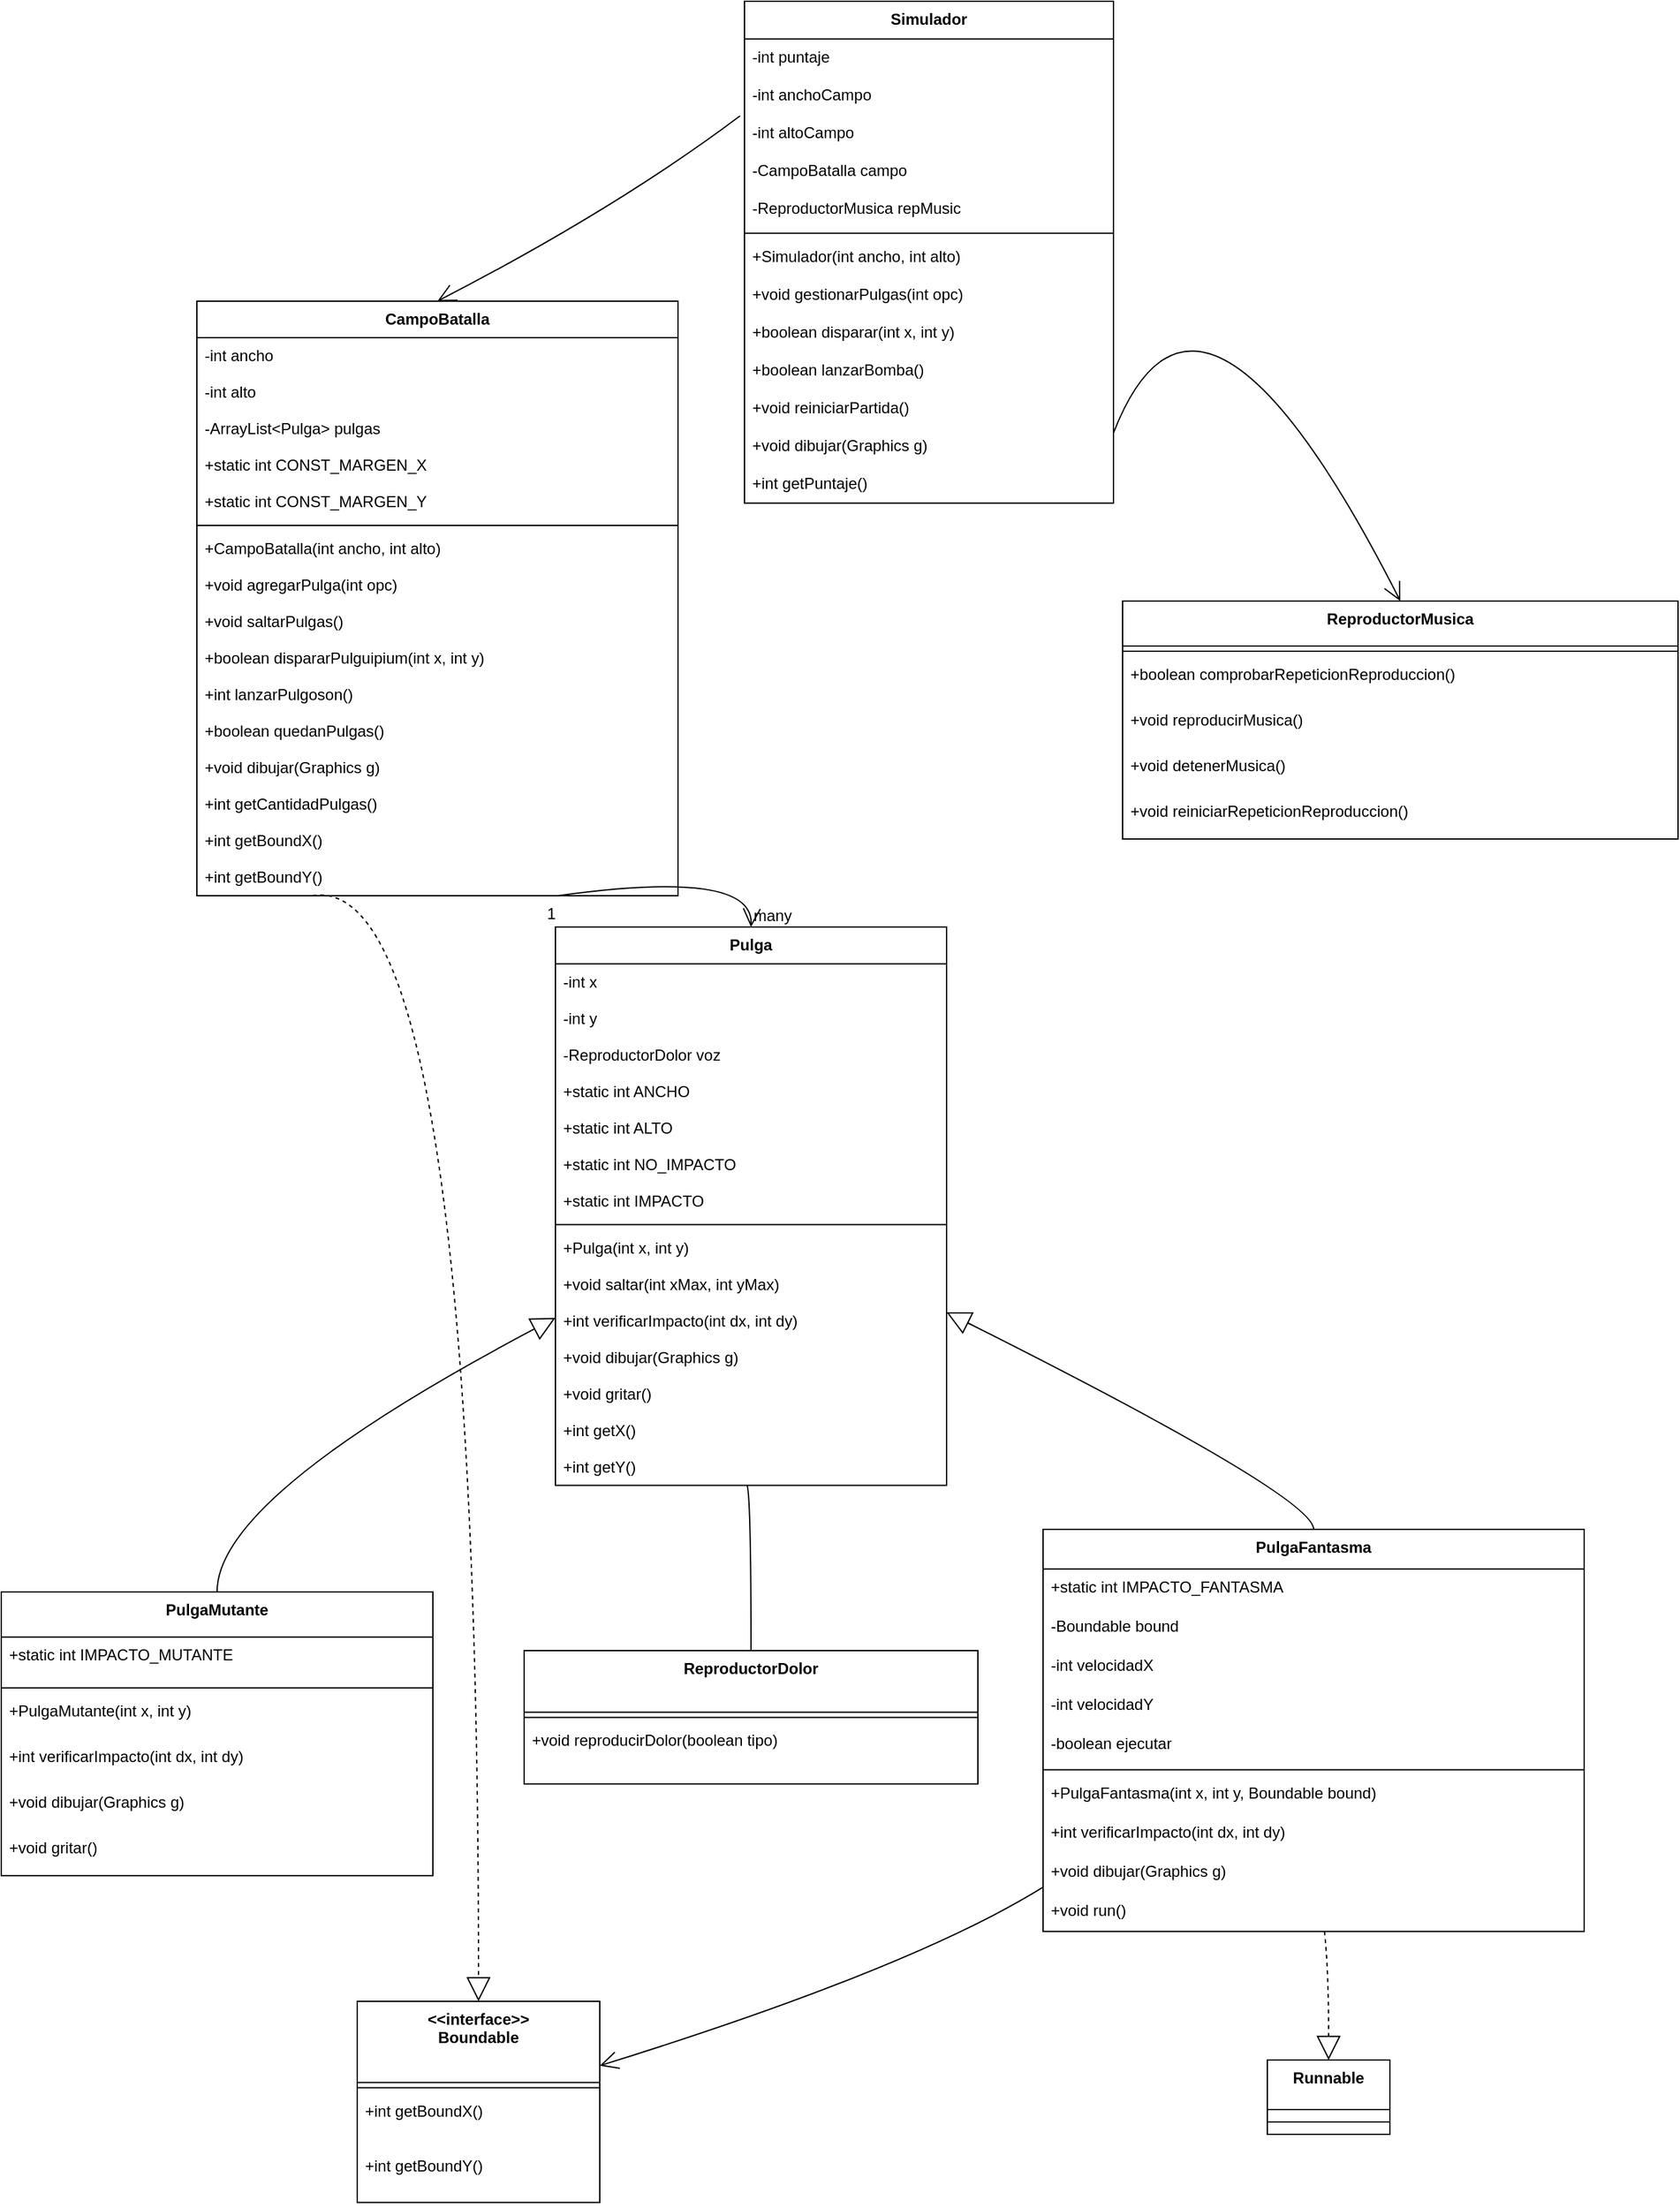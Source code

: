 <mxfile version="26.2.14">
  <diagram name="Página-1" id="TWB_zopq4VFuq0G7hh2m">
    <mxGraphModel dx="1842" dy="793" grid="1" gridSize="10" guides="1" tooltips="1" connect="1" arrows="1" fold="1" page="1" pageScale="1" pageWidth="827" pageHeight="1169" math="0" shadow="0">
      <root>
        <mxCell id="0" />
        <mxCell id="1" parent="0" />
        <mxCell id="0s2YtGOZ6xPDURW5VYJ3-1" value="&lt;&lt;interface&gt;&gt;&#xa;Boundable" style="swimlane;fontStyle=1;align=center;verticalAlign=top;childLayout=stackLayout;horizontal=1;startSize=62.25;horizontalStack=0;resizeParent=1;resizeParentMax=0;resizeLast=0;collapsible=0;marginBottom=0;" parent="1" vertex="1">
          <mxGeometry x="293" y="2464" width="186" height="154.25" as="geometry" />
        </mxCell>
        <mxCell id="0s2YtGOZ6xPDURW5VYJ3-2" style="line;strokeWidth=1;fillColor=none;align=left;verticalAlign=middle;spacingTop=-1;spacingLeft=3;spacingRight=3;rotatable=0;labelPosition=right;points=[];portConstraint=eastwest;strokeColor=inherit;" parent="0s2YtGOZ6xPDURW5VYJ3-1" vertex="1">
          <mxGeometry y="62.25" width="186" height="8" as="geometry" />
        </mxCell>
        <mxCell id="0s2YtGOZ6xPDURW5VYJ3-3" value="+int getBoundX()" style="text;strokeColor=none;fillColor=none;align=left;verticalAlign=top;spacingLeft=4;spacingRight=4;overflow=hidden;rotatable=0;points=[[0,0.5],[1,0.5]];portConstraint=eastwest;" parent="0s2YtGOZ6xPDURW5VYJ3-1" vertex="1">
          <mxGeometry y="70.25" width="186" height="42" as="geometry" />
        </mxCell>
        <mxCell id="0s2YtGOZ6xPDURW5VYJ3-4" value="+int getBoundY()" style="text;strokeColor=none;fillColor=none;align=left;verticalAlign=top;spacingLeft=4;spacingRight=4;overflow=hidden;rotatable=0;points=[[0,0.5],[1,0.5]];portConstraint=eastwest;" parent="0s2YtGOZ6xPDURW5VYJ3-1" vertex="1">
          <mxGeometry y="112.25" width="186" height="42" as="geometry" />
        </mxCell>
        <mxCell id="0s2YtGOZ6xPDURW5VYJ3-5" value="Pulga" style="swimlane;fontStyle=1;align=center;verticalAlign=top;childLayout=stackLayout;horizontal=1;startSize=28.267;horizontalStack=0;resizeParent=1;resizeParentMax=0;resizeLast=0;collapsible=0;marginBottom=0;" parent="1" vertex="1">
          <mxGeometry x="445" y="1640" width="300" height="428.267" as="geometry" />
        </mxCell>
        <mxCell id="0s2YtGOZ6xPDURW5VYJ3-6" value="-int x" style="text;strokeColor=none;fillColor=none;align=left;verticalAlign=top;spacingLeft=4;spacingRight=4;overflow=hidden;rotatable=0;points=[[0,0.5],[1,0.5]];portConstraint=eastwest;" parent="0s2YtGOZ6xPDURW5VYJ3-5" vertex="1">
          <mxGeometry y="28.267" width="300" height="28" as="geometry" />
        </mxCell>
        <mxCell id="0s2YtGOZ6xPDURW5VYJ3-7" value="-int y" style="text;strokeColor=none;fillColor=none;align=left;verticalAlign=top;spacingLeft=4;spacingRight=4;overflow=hidden;rotatable=0;points=[[0,0.5],[1,0.5]];portConstraint=eastwest;" parent="0s2YtGOZ6xPDURW5VYJ3-5" vertex="1">
          <mxGeometry y="56.267" width="300" height="28" as="geometry" />
        </mxCell>
        <mxCell id="0s2YtGOZ6xPDURW5VYJ3-8" value="-ReproductorDolor voz" style="text;strokeColor=none;fillColor=none;align=left;verticalAlign=top;spacingLeft=4;spacingRight=4;overflow=hidden;rotatable=0;points=[[0,0.5],[1,0.5]];portConstraint=eastwest;" parent="0s2YtGOZ6xPDURW5VYJ3-5" vertex="1">
          <mxGeometry y="84.267" width="300" height="28" as="geometry" />
        </mxCell>
        <mxCell id="0s2YtGOZ6xPDURW5VYJ3-9" value="+static int ANCHO" style="text;strokeColor=none;fillColor=none;align=left;verticalAlign=top;spacingLeft=4;spacingRight=4;overflow=hidden;rotatable=0;points=[[0,0.5],[1,0.5]];portConstraint=eastwest;" parent="0s2YtGOZ6xPDURW5VYJ3-5" vertex="1">
          <mxGeometry y="112.267" width="300" height="28" as="geometry" />
        </mxCell>
        <mxCell id="0s2YtGOZ6xPDURW5VYJ3-10" value="+static int ALTO" style="text;strokeColor=none;fillColor=none;align=left;verticalAlign=top;spacingLeft=4;spacingRight=4;overflow=hidden;rotatable=0;points=[[0,0.5],[1,0.5]];portConstraint=eastwest;" parent="0s2YtGOZ6xPDURW5VYJ3-5" vertex="1">
          <mxGeometry y="140.267" width="300" height="28" as="geometry" />
        </mxCell>
        <mxCell id="0s2YtGOZ6xPDURW5VYJ3-11" value="+static int NO_IMPACTO" style="text;strokeColor=none;fillColor=none;align=left;verticalAlign=top;spacingLeft=4;spacingRight=4;overflow=hidden;rotatable=0;points=[[0,0.5],[1,0.5]];portConstraint=eastwest;" parent="0s2YtGOZ6xPDURW5VYJ3-5" vertex="1">
          <mxGeometry y="168.267" width="300" height="28" as="geometry" />
        </mxCell>
        <mxCell id="0s2YtGOZ6xPDURW5VYJ3-12" value="+static int IMPACTO" style="text;strokeColor=none;fillColor=none;align=left;verticalAlign=top;spacingLeft=4;spacingRight=4;overflow=hidden;rotatable=0;points=[[0,0.5],[1,0.5]];portConstraint=eastwest;" parent="0s2YtGOZ6xPDURW5VYJ3-5" vertex="1">
          <mxGeometry y="196.267" width="300" height="28" as="geometry" />
        </mxCell>
        <mxCell id="0s2YtGOZ6xPDURW5VYJ3-13" style="line;strokeWidth=1;fillColor=none;align=left;verticalAlign=middle;spacingTop=-1;spacingLeft=3;spacingRight=3;rotatable=0;labelPosition=right;points=[];portConstraint=eastwest;strokeColor=inherit;" parent="0s2YtGOZ6xPDURW5VYJ3-5" vertex="1">
          <mxGeometry y="224.267" width="300" height="8" as="geometry" />
        </mxCell>
        <mxCell id="0s2YtGOZ6xPDURW5VYJ3-14" value="+Pulga(int x, int y)" style="text;strokeColor=none;fillColor=none;align=left;verticalAlign=top;spacingLeft=4;spacingRight=4;overflow=hidden;rotatable=0;points=[[0,0.5],[1,0.5]];portConstraint=eastwest;" parent="0s2YtGOZ6xPDURW5VYJ3-5" vertex="1">
          <mxGeometry y="232.267" width="300" height="28" as="geometry" />
        </mxCell>
        <mxCell id="0s2YtGOZ6xPDURW5VYJ3-15" value="+void saltar(int xMax, int yMax)" style="text;strokeColor=none;fillColor=none;align=left;verticalAlign=top;spacingLeft=4;spacingRight=4;overflow=hidden;rotatable=0;points=[[0,0.5],[1,0.5]];portConstraint=eastwest;" parent="0s2YtGOZ6xPDURW5VYJ3-5" vertex="1">
          <mxGeometry y="260.267" width="300" height="28" as="geometry" />
        </mxCell>
        <mxCell id="0s2YtGOZ6xPDURW5VYJ3-16" value="+int verificarImpacto(int dx, int dy)" style="text;strokeColor=none;fillColor=none;align=left;verticalAlign=top;spacingLeft=4;spacingRight=4;overflow=hidden;rotatable=0;points=[[0,0.5],[1,0.5]];portConstraint=eastwest;" parent="0s2YtGOZ6xPDURW5VYJ3-5" vertex="1">
          <mxGeometry y="288.267" width="300" height="28" as="geometry" />
        </mxCell>
        <mxCell id="0s2YtGOZ6xPDURW5VYJ3-17" value="+void dibujar(Graphics g)" style="text;strokeColor=none;fillColor=none;align=left;verticalAlign=top;spacingLeft=4;spacingRight=4;overflow=hidden;rotatable=0;points=[[0,0.5],[1,0.5]];portConstraint=eastwest;" parent="0s2YtGOZ6xPDURW5VYJ3-5" vertex="1">
          <mxGeometry y="316.267" width="300" height="28" as="geometry" />
        </mxCell>
        <mxCell id="0s2YtGOZ6xPDURW5VYJ3-18" value="+void gritar()" style="text;strokeColor=none;fillColor=none;align=left;verticalAlign=top;spacingLeft=4;spacingRight=4;overflow=hidden;rotatable=0;points=[[0,0.5],[1,0.5]];portConstraint=eastwest;" parent="0s2YtGOZ6xPDURW5VYJ3-5" vertex="1">
          <mxGeometry y="344.267" width="300" height="28" as="geometry" />
        </mxCell>
        <mxCell id="0s2YtGOZ6xPDURW5VYJ3-19" value="+int getX()" style="text;strokeColor=none;fillColor=none;align=left;verticalAlign=top;spacingLeft=4;spacingRight=4;overflow=hidden;rotatable=0;points=[[0,0.5],[1,0.5]];portConstraint=eastwest;" parent="0s2YtGOZ6xPDURW5VYJ3-5" vertex="1">
          <mxGeometry y="372.267" width="300" height="28" as="geometry" />
        </mxCell>
        <mxCell id="0s2YtGOZ6xPDURW5VYJ3-20" value="+int getY()" style="text;strokeColor=none;fillColor=none;align=left;verticalAlign=top;spacingLeft=4;spacingRight=4;overflow=hidden;rotatable=0;points=[[0,0.5],[1,0.5]];portConstraint=eastwest;" parent="0s2YtGOZ6xPDURW5VYJ3-5" vertex="1">
          <mxGeometry y="400.267" width="300" height="28" as="geometry" />
        </mxCell>
        <mxCell id="0s2YtGOZ6xPDURW5VYJ3-21" value="PulgaMutante" style="swimlane;fontStyle=1;align=center;verticalAlign=top;childLayout=stackLayout;horizontal=1;startSize=34.667;horizontalStack=0;resizeParent=1;resizeParentMax=0;resizeLast=0;collapsible=0;marginBottom=0;" parent="1" vertex="1">
          <mxGeometry x="20" y="2150" width="331" height="217.667" as="geometry" />
        </mxCell>
        <mxCell id="0s2YtGOZ6xPDURW5VYJ3-22" value="+static int IMPACTO_MUTANTE" style="text;strokeColor=none;fillColor=none;align=left;verticalAlign=top;spacingLeft=4;spacingRight=4;overflow=hidden;rotatable=0;points=[[0,0.5],[1,0.5]];portConstraint=eastwest;" parent="0s2YtGOZ6xPDURW5VYJ3-21" vertex="1">
          <mxGeometry y="34.667" width="331" height="35" as="geometry" />
        </mxCell>
        <mxCell id="0s2YtGOZ6xPDURW5VYJ3-23" style="line;strokeWidth=1;fillColor=none;align=left;verticalAlign=middle;spacingTop=-1;spacingLeft=3;spacingRight=3;rotatable=0;labelPosition=right;points=[];portConstraint=eastwest;strokeColor=inherit;" parent="0s2YtGOZ6xPDURW5VYJ3-21" vertex="1">
          <mxGeometry y="69.667" width="331" height="8" as="geometry" />
        </mxCell>
        <mxCell id="0s2YtGOZ6xPDURW5VYJ3-24" value="+PulgaMutante(int x, int y)" style="text;strokeColor=none;fillColor=none;align=left;verticalAlign=top;spacingLeft=4;spacingRight=4;overflow=hidden;rotatable=0;points=[[0,0.5],[1,0.5]];portConstraint=eastwest;" parent="0s2YtGOZ6xPDURW5VYJ3-21" vertex="1">
          <mxGeometry y="77.667" width="331" height="35" as="geometry" />
        </mxCell>
        <mxCell id="0s2YtGOZ6xPDURW5VYJ3-25" value="+int verificarImpacto(int dx, int dy)" style="text;strokeColor=none;fillColor=none;align=left;verticalAlign=top;spacingLeft=4;spacingRight=4;overflow=hidden;rotatable=0;points=[[0,0.5],[1,0.5]];portConstraint=eastwest;" parent="0s2YtGOZ6xPDURW5VYJ3-21" vertex="1">
          <mxGeometry y="112.667" width="331" height="35" as="geometry" />
        </mxCell>
        <mxCell id="0s2YtGOZ6xPDURW5VYJ3-26" value="+void dibujar(Graphics g)" style="text;strokeColor=none;fillColor=none;align=left;verticalAlign=top;spacingLeft=4;spacingRight=4;overflow=hidden;rotatable=0;points=[[0,0.5],[1,0.5]];portConstraint=eastwest;" parent="0s2YtGOZ6xPDURW5VYJ3-21" vertex="1">
          <mxGeometry y="147.667" width="331" height="35" as="geometry" />
        </mxCell>
        <mxCell id="0s2YtGOZ6xPDURW5VYJ3-27" value="+void gritar()" style="text;strokeColor=none;fillColor=none;align=left;verticalAlign=top;spacingLeft=4;spacingRight=4;overflow=hidden;rotatable=0;points=[[0,0.5],[1,0.5]];portConstraint=eastwest;" parent="0s2YtGOZ6xPDURW5VYJ3-21" vertex="1">
          <mxGeometry y="182.667" width="331" height="35" as="geometry" />
        </mxCell>
        <mxCell id="0s2YtGOZ6xPDURW5VYJ3-28" value="PulgaFantasma" style="swimlane;fontStyle=1;align=center;verticalAlign=top;childLayout=stackLayout;horizontal=1;startSize=30.4;horizontalStack=0;resizeParent=1;resizeParentMax=0;resizeLast=0;collapsible=0;marginBottom=0;" parent="1" vertex="1">
          <mxGeometry x="819" y="2102" width="415" height="308.4" as="geometry" />
        </mxCell>
        <mxCell id="0s2YtGOZ6xPDURW5VYJ3-29" value="+static int IMPACTO_FANTASMA" style="text;strokeColor=none;fillColor=none;align=left;verticalAlign=top;spacingLeft=4;spacingRight=4;overflow=hidden;rotatable=0;points=[[0,0.5],[1,0.5]];portConstraint=eastwest;" parent="0s2YtGOZ6xPDURW5VYJ3-28" vertex="1">
          <mxGeometry y="30.4" width="415" height="30" as="geometry" />
        </mxCell>
        <mxCell id="0s2YtGOZ6xPDURW5VYJ3-30" value="-Boundable bound" style="text;strokeColor=none;fillColor=none;align=left;verticalAlign=top;spacingLeft=4;spacingRight=4;overflow=hidden;rotatable=0;points=[[0,0.5],[1,0.5]];portConstraint=eastwest;" parent="0s2YtGOZ6xPDURW5VYJ3-28" vertex="1">
          <mxGeometry y="60.4" width="415" height="30" as="geometry" />
        </mxCell>
        <mxCell id="0s2YtGOZ6xPDURW5VYJ3-31" value="-int velocidadX" style="text;strokeColor=none;fillColor=none;align=left;verticalAlign=top;spacingLeft=4;spacingRight=4;overflow=hidden;rotatable=0;points=[[0,0.5],[1,0.5]];portConstraint=eastwest;" parent="0s2YtGOZ6xPDURW5VYJ3-28" vertex="1">
          <mxGeometry y="90.4" width="415" height="30" as="geometry" />
        </mxCell>
        <mxCell id="0s2YtGOZ6xPDURW5VYJ3-32" value="-int velocidadY" style="text;strokeColor=none;fillColor=none;align=left;verticalAlign=top;spacingLeft=4;spacingRight=4;overflow=hidden;rotatable=0;points=[[0,0.5],[1,0.5]];portConstraint=eastwest;" parent="0s2YtGOZ6xPDURW5VYJ3-28" vertex="1">
          <mxGeometry y="120.4" width="415" height="30" as="geometry" />
        </mxCell>
        <mxCell id="0s2YtGOZ6xPDURW5VYJ3-33" value="-boolean ejecutar" style="text;strokeColor=none;fillColor=none;align=left;verticalAlign=top;spacingLeft=4;spacingRight=4;overflow=hidden;rotatable=0;points=[[0,0.5],[1,0.5]];portConstraint=eastwest;" parent="0s2YtGOZ6xPDURW5VYJ3-28" vertex="1">
          <mxGeometry y="150.4" width="415" height="30" as="geometry" />
        </mxCell>
        <mxCell id="0s2YtGOZ6xPDURW5VYJ3-34" style="line;strokeWidth=1;fillColor=none;align=left;verticalAlign=middle;spacingTop=-1;spacingLeft=3;spacingRight=3;rotatable=0;labelPosition=right;points=[];portConstraint=eastwest;strokeColor=inherit;" parent="0s2YtGOZ6xPDURW5VYJ3-28" vertex="1">
          <mxGeometry y="180.4" width="415" height="8" as="geometry" />
        </mxCell>
        <mxCell id="0s2YtGOZ6xPDURW5VYJ3-35" value="+PulgaFantasma(int x, int y, Boundable bound)" style="text;strokeColor=none;fillColor=none;align=left;verticalAlign=top;spacingLeft=4;spacingRight=4;overflow=hidden;rotatable=0;points=[[0,0.5],[1,0.5]];portConstraint=eastwest;" parent="0s2YtGOZ6xPDURW5VYJ3-28" vertex="1">
          <mxGeometry y="188.4" width="415" height="30" as="geometry" />
        </mxCell>
        <mxCell id="0s2YtGOZ6xPDURW5VYJ3-36" value="+int verificarImpacto(int dx, int dy)" style="text;strokeColor=none;fillColor=none;align=left;verticalAlign=top;spacingLeft=4;spacingRight=4;overflow=hidden;rotatable=0;points=[[0,0.5],[1,0.5]];portConstraint=eastwest;" parent="0s2YtGOZ6xPDURW5VYJ3-28" vertex="1">
          <mxGeometry y="218.4" width="415" height="30" as="geometry" />
        </mxCell>
        <mxCell id="0s2YtGOZ6xPDURW5VYJ3-37" value="+void dibujar(Graphics g)" style="text;strokeColor=none;fillColor=none;align=left;verticalAlign=top;spacingLeft=4;spacingRight=4;overflow=hidden;rotatable=0;points=[[0,0.5],[1,0.5]];portConstraint=eastwest;" parent="0s2YtGOZ6xPDURW5VYJ3-28" vertex="1">
          <mxGeometry y="248.4" width="415" height="30" as="geometry" />
        </mxCell>
        <mxCell id="0s2YtGOZ6xPDURW5VYJ3-38" value="+void run()" style="text;strokeColor=none;fillColor=none;align=left;verticalAlign=top;spacingLeft=4;spacingRight=4;overflow=hidden;rotatable=0;points=[[0,0.5],[1,0.5]];portConstraint=eastwest;" parent="0s2YtGOZ6xPDURW5VYJ3-28" vertex="1">
          <mxGeometry y="278.4" width="415" height="30" as="geometry" />
        </mxCell>
        <mxCell id="0s2YtGOZ6xPDURW5VYJ3-39" value="CampoBatalla" style="swimlane;fontStyle=1;align=center;verticalAlign=top;childLayout=stackLayout;horizontal=1;startSize=28;horizontalStack=0;resizeParent=1;resizeParentMax=0;resizeLast=0;collapsible=0;marginBottom=0;" parent="1" vertex="1">
          <mxGeometry x="170" y="1160" width="369" height="456" as="geometry" />
        </mxCell>
        <mxCell id="0s2YtGOZ6xPDURW5VYJ3-40" value="-int ancho" style="text;strokeColor=none;fillColor=none;align=left;verticalAlign=top;spacingLeft=4;spacingRight=4;overflow=hidden;rotatable=0;points=[[0,0.5],[1,0.5]];portConstraint=eastwest;" parent="0s2YtGOZ6xPDURW5VYJ3-39" vertex="1">
          <mxGeometry y="28" width="369" height="28" as="geometry" />
        </mxCell>
        <mxCell id="0s2YtGOZ6xPDURW5VYJ3-41" value="-int alto" style="text;strokeColor=none;fillColor=none;align=left;verticalAlign=top;spacingLeft=4;spacingRight=4;overflow=hidden;rotatable=0;points=[[0,0.5],[1,0.5]];portConstraint=eastwest;" parent="0s2YtGOZ6xPDURW5VYJ3-39" vertex="1">
          <mxGeometry y="56" width="369" height="28" as="geometry" />
        </mxCell>
        <mxCell id="0s2YtGOZ6xPDURW5VYJ3-42" value="-ArrayList&lt;Pulga&gt; pulgas" style="text;strokeColor=none;fillColor=none;align=left;verticalAlign=top;spacingLeft=4;spacingRight=4;overflow=hidden;rotatable=0;points=[[0,0.5],[1,0.5]];portConstraint=eastwest;" parent="0s2YtGOZ6xPDURW5VYJ3-39" vertex="1">
          <mxGeometry y="84" width="369" height="28" as="geometry" />
        </mxCell>
        <mxCell id="0s2YtGOZ6xPDURW5VYJ3-43" value="+static int CONST_MARGEN_X" style="text;strokeColor=none;fillColor=none;align=left;verticalAlign=top;spacingLeft=4;spacingRight=4;overflow=hidden;rotatable=0;points=[[0,0.5],[1,0.5]];portConstraint=eastwest;" parent="0s2YtGOZ6xPDURW5VYJ3-39" vertex="1">
          <mxGeometry y="112" width="369" height="28" as="geometry" />
        </mxCell>
        <mxCell id="0s2YtGOZ6xPDURW5VYJ3-44" value="+static int CONST_MARGEN_Y" style="text;strokeColor=none;fillColor=none;align=left;verticalAlign=top;spacingLeft=4;spacingRight=4;overflow=hidden;rotatable=0;points=[[0,0.5],[1,0.5]];portConstraint=eastwest;" parent="0s2YtGOZ6xPDURW5VYJ3-39" vertex="1">
          <mxGeometry y="140" width="369" height="28" as="geometry" />
        </mxCell>
        <mxCell id="0s2YtGOZ6xPDURW5VYJ3-45" style="line;strokeWidth=1;fillColor=none;align=left;verticalAlign=middle;spacingTop=-1;spacingLeft=3;spacingRight=3;rotatable=0;labelPosition=right;points=[];portConstraint=eastwest;strokeColor=inherit;" parent="0s2YtGOZ6xPDURW5VYJ3-39" vertex="1">
          <mxGeometry y="168" width="369" height="8" as="geometry" />
        </mxCell>
        <mxCell id="0s2YtGOZ6xPDURW5VYJ3-46" value="+CampoBatalla(int ancho, int alto)" style="text;strokeColor=none;fillColor=none;align=left;verticalAlign=top;spacingLeft=4;spacingRight=4;overflow=hidden;rotatable=0;points=[[0,0.5],[1,0.5]];portConstraint=eastwest;" parent="0s2YtGOZ6xPDURW5VYJ3-39" vertex="1">
          <mxGeometry y="176" width="369" height="28" as="geometry" />
        </mxCell>
        <mxCell id="0s2YtGOZ6xPDURW5VYJ3-47" value="+void agregarPulga(int opc)" style="text;strokeColor=none;fillColor=none;align=left;verticalAlign=top;spacingLeft=4;spacingRight=4;overflow=hidden;rotatable=0;points=[[0,0.5],[1,0.5]];portConstraint=eastwest;" parent="0s2YtGOZ6xPDURW5VYJ3-39" vertex="1">
          <mxGeometry y="204" width="369" height="28" as="geometry" />
        </mxCell>
        <mxCell id="0s2YtGOZ6xPDURW5VYJ3-48" value="+void saltarPulgas()" style="text;strokeColor=none;fillColor=none;align=left;verticalAlign=top;spacingLeft=4;spacingRight=4;overflow=hidden;rotatable=0;points=[[0,0.5],[1,0.5]];portConstraint=eastwest;" parent="0s2YtGOZ6xPDURW5VYJ3-39" vertex="1">
          <mxGeometry y="232" width="369" height="28" as="geometry" />
        </mxCell>
        <mxCell id="0s2YtGOZ6xPDURW5VYJ3-49" value="+boolean dispararPulguipium(int x, int y)" style="text;strokeColor=none;fillColor=none;align=left;verticalAlign=top;spacingLeft=4;spacingRight=4;overflow=hidden;rotatable=0;points=[[0,0.5],[1,0.5]];portConstraint=eastwest;" parent="0s2YtGOZ6xPDURW5VYJ3-39" vertex="1">
          <mxGeometry y="260" width="369" height="28" as="geometry" />
        </mxCell>
        <mxCell id="0s2YtGOZ6xPDURW5VYJ3-50" value="+int lanzarPulgoson()" style="text;strokeColor=none;fillColor=none;align=left;verticalAlign=top;spacingLeft=4;spacingRight=4;overflow=hidden;rotatable=0;points=[[0,0.5],[1,0.5]];portConstraint=eastwest;" parent="0s2YtGOZ6xPDURW5VYJ3-39" vertex="1">
          <mxGeometry y="288" width="369" height="28" as="geometry" />
        </mxCell>
        <mxCell id="0s2YtGOZ6xPDURW5VYJ3-51" value="+boolean quedanPulgas()" style="text;strokeColor=none;fillColor=none;align=left;verticalAlign=top;spacingLeft=4;spacingRight=4;overflow=hidden;rotatable=0;points=[[0,0.5],[1,0.5]];portConstraint=eastwest;" parent="0s2YtGOZ6xPDURW5VYJ3-39" vertex="1">
          <mxGeometry y="316" width="369" height="28" as="geometry" />
        </mxCell>
        <mxCell id="0s2YtGOZ6xPDURW5VYJ3-52" value="+void dibujar(Graphics g)" style="text;strokeColor=none;fillColor=none;align=left;verticalAlign=top;spacingLeft=4;spacingRight=4;overflow=hidden;rotatable=0;points=[[0,0.5],[1,0.5]];portConstraint=eastwest;" parent="0s2YtGOZ6xPDURW5VYJ3-39" vertex="1">
          <mxGeometry y="344" width="369" height="28" as="geometry" />
        </mxCell>
        <mxCell id="0s2YtGOZ6xPDURW5VYJ3-53" value="+int getCantidadPulgas()" style="text;strokeColor=none;fillColor=none;align=left;verticalAlign=top;spacingLeft=4;spacingRight=4;overflow=hidden;rotatable=0;points=[[0,0.5],[1,0.5]];portConstraint=eastwest;" parent="0s2YtGOZ6xPDURW5VYJ3-39" vertex="1">
          <mxGeometry y="372" width="369" height="28" as="geometry" />
        </mxCell>
        <mxCell id="0s2YtGOZ6xPDURW5VYJ3-54" value="+int getBoundX()" style="text;strokeColor=none;fillColor=none;align=left;verticalAlign=top;spacingLeft=4;spacingRight=4;overflow=hidden;rotatable=0;points=[[0,0.5],[1,0.5]];portConstraint=eastwest;" parent="0s2YtGOZ6xPDURW5VYJ3-39" vertex="1">
          <mxGeometry y="400" width="369" height="28" as="geometry" />
        </mxCell>
        <mxCell id="0s2YtGOZ6xPDURW5VYJ3-55" value="+int getBoundY()" style="text;strokeColor=none;fillColor=none;align=left;verticalAlign=top;spacingLeft=4;spacingRight=4;overflow=hidden;rotatable=0;points=[[0,0.5],[1,0.5]];portConstraint=eastwest;" parent="0s2YtGOZ6xPDURW5VYJ3-39" vertex="1">
          <mxGeometry y="428" width="369" height="28" as="geometry" />
        </mxCell>
        <mxCell id="0s2YtGOZ6xPDURW5VYJ3-56" value="Simulador" style="swimlane;fontStyle=1;align=center;verticalAlign=top;childLayout=stackLayout;horizontal=1;startSize=28.923;horizontalStack=0;resizeParent=1;resizeParentMax=0;resizeLast=0;collapsible=0;marginBottom=0;" parent="1" vertex="1">
          <mxGeometry x="590" y="930" width="283" height="384.923" as="geometry" />
        </mxCell>
        <mxCell id="0s2YtGOZ6xPDURW5VYJ3-57" value="-int puntaje" style="text;strokeColor=none;fillColor=none;align=left;verticalAlign=top;spacingLeft=4;spacingRight=4;overflow=hidden;rotatable=0;points=[[0,0.5],[1,0.5]];portConstraint=eastwest;" parent="0s2YtGOZ6xPDURW5VYJ3-56" vertex="1">
          <mxGeometry y="28.923" width="283" height="29" as="geometry" />
        </mxCell>
        <mxCell id="0s2YtGOZ6xPDURW5VYJ3-58" value="-int anchoCampo" style="text;strokeColor=none;fillColor=none;align=left;verticalAlign=top;spacingLeft=4;spacingRight=4;overflow=hidden;rotatable=0;points=[[0,0.5],[1,0.5]];portConstraint=eastwest;" parent="0s2YtGOZ6xPDURW5VYJ3-56" vertex="1">
          <mxGeometry y="57.923" width="283" height="29" as="geometry" />
        </mxCell>
        <mxCell id="0s2YtGOZ6xPDURW5VYJ3-59" value="-int altoCampo" style="text;strokeColor=none;fillColor=none;align=left;verticalAlign=top;spacingLeft=4;spacingRight=4;overflow=hidden;rotatable=0;points=[[0,0.5],[1,0.5]];portConstraint=eastwest;" parent="0s2YtGOZ6xPDURW5VYJ3-56" vertex="1">
          <mxGeometry y="86.923" width="283" height="29" as="geometry" />
        </mxCell>
        <mxCell id="0s2YtGOZ6xPDURW5VYJ3-60" value="-CampoBatalla campo" style="text;strokeColor=none;fillColor=none;align=left;verticalAlign=top;spacingLeft=4;spacingRight=4;overflow=hidden;rotatable=0;points=[[0,0.5],[1,0.5]];portConstraint=eastwest;" parent="0s2YtGOZ6xPDURW5VYJ3-56" vertex="1">
          <mxGeometry y="115.923" width="283" height="29" as="geometry" />
        </mxCell>
        <mxCell id="0s2YtGOZ6xPDURW5VYJ3-61" value="-ReproductorMusica repMusic" style="text;strokeColor=none;fillColor=none;align=left;verticalAlign=top;spacingLeft=4;spacingRight=4;overflow=hidden;rotatable=0;points=[[0,0.5],[1,0.5]];portConstraint=eastwest;" parent="0s2YtGOZ6xPDURW5VYJ3-56" vertex="1">
          <mxGeometry y="144.923" width="283" height="29" as="geometry" />
        </mxCell>
        <mxCell id="0s2YtGOZ6xPDURW5VYJ3-62" style="line;strokeWidth=1;fillColor=none;align=left;verticalAlign=middle;spacingTop=-1;spacingLeft=3;spacingRight=3;rotatable=0;labelPosition=right;points=[];portConstraint=eastwest;strokeColor=inherit;" parent="0s2YtGOZ6xPDURW5VYJ3-56" vertex="1">
          <mxGeometry y="173.923" width="283" height="8" as="geometry" />
        </mxCell>
        <mxCell id="0s2YtGOZ6xPDURW5VYJ3-63" value="+Simulador(int ancho, int alto)" style="text;strokeColor=none;fillColor=none;align=left;verticalAlign=top;spacingLeft=4;spacingRight=4;overflow=hidden;rotatable=0;points=[[0,0.5],[1,0.5]];portConstraint=eastwest;" parent="0s2YtGOZ6xPDURW5VYJ3-56" vertex="1">
          <mxGeometry y="181.923" width="283" height="29" as="geometry" />
        </mxCell>
        <mxCell id="0s2YtGOZ6xPDURW5VYJ3-64" value="+void gestionarPulgas(int opc)" style="text;strokeColor=none;fillColor=none;align=left;verticalAlign=top;spacingLeft=4;spacingRight=4;overflow=hidden;rotatable=0;points=[[0,0.5],[1,0.5]];portConstraint=eastwest;" parent="0s2YtGOZ6xPDURW5VYJ3-56" vertex="1">
          <mxGeometry y="210.923" width="283" height="29" as="geometry" />
        </mxCell>
        <mxCell id="0s2YtGOZ6xPDURW5VYJ3-65" value="+boolean disparar(int x, int y)" style="text;strokeColor=none;fillColor=none;align=left;verticalAlign=top;spacingLeft=4;spacingRight=4;overflow=hidden;rotatable=0;points=[[0,0.5],[1,0.5]];portConstraint=eastwest;" parent="0s2YtGOZ6xPDURW5VYJ3-56" vertex="1">
          <mxGeometry y="239.923" width="283" height="29" as="geometry" />
        </mxCell>
        <mxCell id="0s2YtGOZ6xPDURW5VYJ3-66" value="+boolean lanzarBomba()" style="text;strokeColor=none;fillColor=none;align=left;verticalAlign=top;spacingLeft=4;spacingRight=4;overflow=hidden;rotatable=0;points=[[0,0.5],[1,0.5]];portConstraint=eastwest;" parent="0s2YtGOZ6xPDURW5VYJ3-56" vertex="1">
          <mxGeometry y="268.923" width="283" height="29" as="geometry" />
        </mxCell>
        <mxCell id="0s2YtGOZ6xPDURW5VYJ3-67" value="+void reiniciarPartida()" style="text;strokeColor=none;fillColor=none;align=left;verticalAlign=top;spacingLeft=4;spacingRight=4;overflow=hidden;rotatable=0;points=[[0,0.5],[1,0.5]];portConstraint=eastwest;" parent="0s2YtGOZ6xPDURW5VYJ3-56" vertex="1">
          <mxGeometry y="297.923" width="283" height="29" as="geometry" />
        </mxCell>
        <mxCell id="0s2YtGOZ6xPDURW5VYJ3-68" value="+void dibujar(Graphics g)" style="text;strokeColor=none;fillColor=none;align=left;verticalAlign=top;spacingLeft=4;spacingRight=4;overflow=hidden;rotatable=0;points=[[0,0.5],[1,0.5]];portConstraint=eastwest;" parent="0s2YtGOZ6xPDURW5VYJ3-56" vertex="1">
          <mxGeometry y="326.923" width="283" height="29" as="geometry" />
        </mxCell>
        <mxCell id="0s2YtGOZ6xPDURW5VYJ3-69" value="+int getPuntaje()" style="text;strokeColor=none;fillColor=none;align=left;verticalAlign=top;spacingLeft=4;spacingRight=4;overflow=hidden;rotatable=0;points=[[0,0.5],[1,0.5]];portConstraint=eastwest;" parent="0s2YtGOZ6xPDURW5VYJ3-56" vertex="1">
          <mxGeometry y="355.923" width="283" height="29" as="geometry" />
        </mxCell>
        <mxCell id="0s2YtGOZ6xPDURW5VYJ3-70" value="ReproductorMusica" style="swimlane;fontStyle=1;align=center;verticalAlign=top;childLayout=stackLayout;horizontal=1;startSize=34.545;horizontalStack=0;resizeParent=1;resizeParentMax=0;resizeLast=0;collapsible=0;marginBottom=0;" parent="1" vertex="1">
          <mxGeometry x="880" y="1390" width="426" height="182.545" as="geometry" />
        </mxCell>
        <mxCell id="0s2YtGOZ6xPDURW5VYJ3-71" style="line;strokeWidth=1;fillColor=none;align=left;verticalAlign=middle;spacingTop=-1;spacingLeft=3;spacingRight=3;rotatable=0;labelPosition=right;points=[];portConstraint=eastwest;strokeColor=inherit;" parent="0s2YtGOZ6xPDURW5VYJ3-70" vertex="1">
          <mxGeometry y="34.545" width="426" height="8" as="geometry" />
        </mxCell>
        <mxCell id="0s2YtGOZ6xPDURW5VYJ3-72" value="+boolean comprobarRepeticionReproduccion()" style="text;strokeColor=none;fillColor=none;align=left;verticalAlign=top;spacingLeft=4;spacingRight=4;overflow=hidden;rotatable=0;points=[[0,0.5],[1,0.5]];portConstraint=eastwest;" parent="0s2YtGOZ6xPDURW5VYJ3-70" vertex="1">
          <mxGeometry y="42.545" width="426" height="35" as="geometry" />
        </mxCell>
        <mxCell id="0s2YtGOZ6xPDURW5VYJ3-73" value="+void reproducirMusica()" style="text;strokeColor=none;fillColor=none;align=left;verticalAlign=top;spacingLeft=4;spacingRight=4;overflow=hidden;rotatable=0;points=[[0,0.5],[1,0.5]];portConstraint=eastwest;" parent="0s2YtGOZ6xPDURW5VYJ3-70" vertex="1">
          <mxGeometry y="77.545" width="426" height="35" as="geometry" />
        </mxCell>
        <mxCell id="0s2YtGOZ6xPDURW5VYJ3-74" value="+void detenerMusica()" style="text;strokeColor=none;fillColor=none;align=left;verticalAlign=top;spacingLeft=4;spacingRight=4;overflow=hidden;rotatable=0;points=[[0,0.5],[1,0.5]];portConstraint=eastwest;" parent="0s2YtGOZ6xPDURW5VYJ3-70" vertex="1">
          <mxGeometry y="112.545" width="426" height="35" as="geometry" />
        </mxCell>
        <mxCell id="0s2YtGOZ6xPDURW5VYJ3-75" value="+void reiniciarRepeticionReproduccion()" style="text;strokeColor=none;fillColor=none;align=left;verticalAlign=top;spacingLeft=4;spacingRight=4;overflow=hidden;rotatable=0;points=[[0,0.5],[1,0.5]];portConstraint=eastwest;" parent="0s2YtGOZ6xPDURW5VYJ3-70" vertex="1">
          <mxGeometry y="147.545" width="426" height="35" as="geometry" />
        </mxCell>
        <mxCell id="0s2YtGOZ6xPDURW5VYJ3-76" value="ReproductorDolor" style="swimlane;fontStyle=1;align=center;verticalAlign=top;childLayout=stackLayout;horizontal=1;startSize=47.2;horizontalStack=0;resizeParent=1;resizeParentMax=0;resizeLast=0;collapsible=0;marginBottom=0;" parent="1" vertex="1">
          <mxGeometry x="421" y="2195" width="348" height="102.2" as="geometry" />
        </mxCell>
        <mxCell id="0s2YtGOZ6xPDURW5VYJ3-77" style="line;strokeWidth=1;fillColor=none;align=left;verticalAlign=middle;spacingTop=-1;spacingLeft=3;spacingRight=3;rotatable=0;labelPosition=right;points=[];portConstraint=eastwest;strokeColor=inherit;" parent="0s2YtGOZ6xPDURW5VYJ3-76" vertex="1">
          <mxGeometry y="47.2" width="348" height="8" as="geometry" />
        </mxCell>
        <mxCell id="0s2YtGOZ6xPDURW5VYJ3-78" value="+void reproducirDolor(boolean tipo)" style="text;strokeColor=none;fillColor=none;align=left;verticalAlign=top;spacingLeft=4;spacingRight=4;overflow=hidden;rotatable=0;points=[[0,0.5],[1,0.5]];portConstraint=eastwest;" parent="0s2YtGOZ6xPDURW5VYJ3-76" vertex="1">
          <mxGeometry y="55.2" width="348" height="47" as="geometry" />
        </mxCell>
        <mxCell id="0s2YtGOZ6xPDURW5VYJ3-79" value="Runnable" style="swimlane;fontStyle=1;align=center;verticalAlign=top;childLayout=stackLayout;horizontal=1;startSize=38;horizontalStack=0;resizeParent=1;resizeParentMax=0;resizeLast=0;collapsible=0;marginBottom=0;" parent="1" vertex="1">
          <mxGeometry x="991" y="2509" width="94" height="57" as="geometry" />
        </mxCell>
        <mxCell id="0s2YtGOZ6xPDURW5VYJ3-80" style="line;strokeWidth=1;fillColor=none;align=left;verticalAlign=middle;spacingTop=-1;spacingLeft=3;spacingRight=3;rotatable=0;labelPosition=right;points=[];portConstraint=eastwest;strokeColor=inherit;" parent="0s2YtGOZ6xPDURW5VYJ3-79" vertex="1">
          <mxGeometry y="38" width="94" height="19" as="geometry" />
        </mxCell>
        <mxCell id="0s2YtGOZ6xPDURW5VYJ3-81" value="" style="curved=1;startArrow=block;startSize=16;startFill=0;endArrow=none;exitX=0;exitY=0.7;entryX=0.5;entryY=0;rounded=0;" parent="1" source="0s2YtGOZ6xPDURW5VYJ3-5" target="0s2YtGOZ6xPDURW5VYJ3-21" edge="1">
          <mxGeometry relative="1" as="geometry">
            <Array as="points">
              <mxPoint x="185" y="2077" />
            </Array>
          </mxGeometry>
        </mxCell>
        <mxCell id="0s2YtGOZ6xPDURW5VYJ3-82" value="" style="curved=1;startArrow=block;startSize=16;startFill=0;endArrow=none;exitX=1;exitY=0.69;entryX=0.5;entryY=0;rounded=0;" parent="1" source="0s2YtGOZ6xPDURW5VYJ3-5" target="0s2YtGOZ6xPDURW5VYJ3-28" edge="1">
          <mxGeometry relative="1" as="geometry">
            <Array as="points">
              <mxPoint x="1027" y="2077" />
            </Array>
          </mxGeometry>
        </mxCell>
        <mxCell id="0s2YtGOZ6xPDURW5VYJ3-83" value="" style="curved=1;dashed=1;startArrow=none;endArrow=block;endSize=16;endFill=0;exitX=0.52;exitY=1;entryX=0.5;entryY=0;rounded=0;" parent="1" source="0s2YtGOZ6xPDURW5VYJ3-28" target="0s2YtGOZ6xPDURW5VYJ3-79" edge="1">
          <mxGeometry relative="1" as="geometry">
            <Array as="points">
              <mxPoint x="1038" y="2439" />
            </Array>
          </mxGeometry>
        </mxCell>
        <mxCell id="0s2YtGOZ6xPDURW5VYJ3-84" value="" style="curved=1;startArrow=none;endArrow=none;exitX=0.49;exitY=1;entryX=0.5;entryY=0;rounded=0;" parent="1" source="0s2YtGOZ6xPDURW5VYJ3-5" target="0s2YtGOZ6xPDURW5VYJ3-76" edge="1">
          <mxGeometry relative="1" as="geometry">
            <Array as="points">
              <mxPoint x="595" y="2077" />
            </Array>
          </mxGeometry>
        </mxCell>
        <mxCell id="0s2YtGOZ6xPDURW5VYJ3-85" value="" style="curved=1;dashed=1;startArrow=none;endArrow=block;endSize=16;endFill=0;exitX=0.24;exitY=1;entryX=0.5;entryY=0;rounded=0;" parent="1" source="0s2YtGOZ6xPDURW5VYJ3-39" target="0s2YtGOZ6xPDURW5VYJ3-1" edge="1">
          <mxGeometry relative="1" as="geometry">
            <Array as="points">
              <mxPoint x="386" y="1595" />
            </Array>
          </mxGeometry>
        </mxCell>
        <mxCell id="0s2YtGOZ6xPDURW5VYJ3-86" value="" style="curved=1;startArrow=none;endArrow=open;endSize=12;exitX=0.75;exitY=1;entryX=0.5;entryY=0;rounded=0;" parent="1" source="0s2YtGOZ6xPDURW5VYJ3-39" target="0s2YtGOZ6xPDURW5VYJ3-5" edge="1">
          <mxGeometry relative="1" as="geometry">
            <Array as="points">
              <mxPoint x="597" y="1595" />
            </Array>
          </mxGeometry>
        </mxCell>
        <mxCell id="0s2YtGOZ6xPDURW5VYJ3-87" value="1" style="edgeLabel;resizable=0;labelBackgroundColor=none;fontSize=12;align=right;verticalAlign=top;" parent="0s2YtGOZ6xPDURW5VYJ3-86" vertex="1">
          <mxGeometry x="-1" relative="1" as="geometry" />
        </mxCell>
        <mxCell id="0s2YtGOZ6xPDURW5VYJ3-88" value="many" style="edgeLabel;resizable=0;labelBackgroundColor=none;fontSize=12;align=left;verticalAlign=bottom;" parent="0s2YtGOZ6xPDURW5VYJ3-86" vertex="1">
          <mxGeometry x="1" relative="1" as="geometry" />
        </mxCell>
        <mxCell id="0s2YtGOZ6xPDURW5VYJ3-89" value="" style="curved=1;startArrow=none;endArrow=open;endSize=12;exitX=-0.012;exitY=0.034;entryX=0.5;entryY=0;rounded=0;exitDx=0;exitDy=0;exitPerimeter=0;" parent="1" source="0s2YtGOZ6xPDURW5VYJ3-59" target="0s2YtGOZ6xPDURW5VYJ3-39" edge="1">
          <mxGeometry relative="1" as="geometry">
            <Array as="points">
              <mxPoint x="492" y="1089" />
            </Array>
          </mxGeometry>
        </mxCell>
        <mxCell id="0s2YtGOZ6xPDURW5VYJ3-90" value="" style="curved=1;startArrow=none;endArrow=open;endSize=12;exitX=1;exitY=0.86;entryX=0.5;entryY=0;rounded=0;" parent="1" source="0s2YtGOZ6xPDURW5VYJ3-56" target="0s2YtGOZ6xPDURW5VYJ3-70" edge="1">
          <mxGeometry relative="1" as="geometry">
            <Array as="points">
              <mxPoint x="940" y="1089" />
            </Array>
          </mxGeometry>
        </mxCell>
        <mxCell id="0s2YtGOZ6xPDURW5VYJ3-91" value="" style="curved=1;startArrow=none;endArrow=open;endSize=12;exitX=0;exitY=0.89;entryX=1;entryY=0.32;rounded=0;" parent="1" source="0s2YtGOZ6xPDURW5VYJ3-28" target="0s2YtGOZ6xPDURW5VYJ3-1" edge="1">
          <mxGeometry relative="1" as="geometry">
            <Array as="points">
              <mxPoint x="718" y="2439" />
            </Array>
          </mxGeometry>
        </mxCell>
      </root>
    </mxGraphModel>
  </diagram>
</mxfile>
